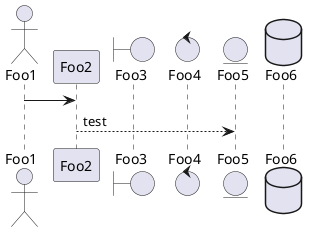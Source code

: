 {
  "sha1": "6xn7qij4xrba13qq0xiirzd5xj98enz",
  "insertion": {
    "when": "2024-05-30T20:48:21.074Z",
    "user": "plantuml@gmail.com"
  }
}
@startuml
actor Foo1
participant Foo2
boundary Foo3
control Foo4
entity Foo5
database Foo6

Foo1 -> Foo2
Foo2 --> Foo5 : test
@enduml
